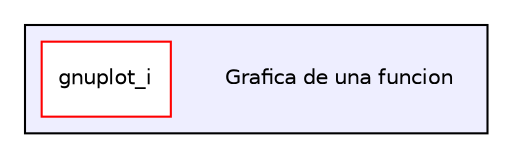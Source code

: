 digraph "Grafica de una funcion" {
  compound=true
  node [ fontsize="10", fontname="Helvetica"];
  edge [ labelfontsize="10", labelfontname="Helvetica"];
  subgraph clusterdir_9a8f748ab206cf5474bf928681f6610f {
    graph [ bgcolor="#eeeeff", pencolor="black", label="" URL="dir_9a8f748ab206cf5474bf928681f6610f.html"];
    dir_9a8f748ab206cf5474bf928681f6610f [shape=plaintext label="Grafica de una funcion"];
    dir_d1b75e9ec2c4519906a8fb49bd0ec6bb [shape=box label="gnuplot_i" color="red" fillcolor="white" style="filled" URL="dir_d1b75e9ec2c4519906a8fb49bd0ec6bb.html"];
  }
}
